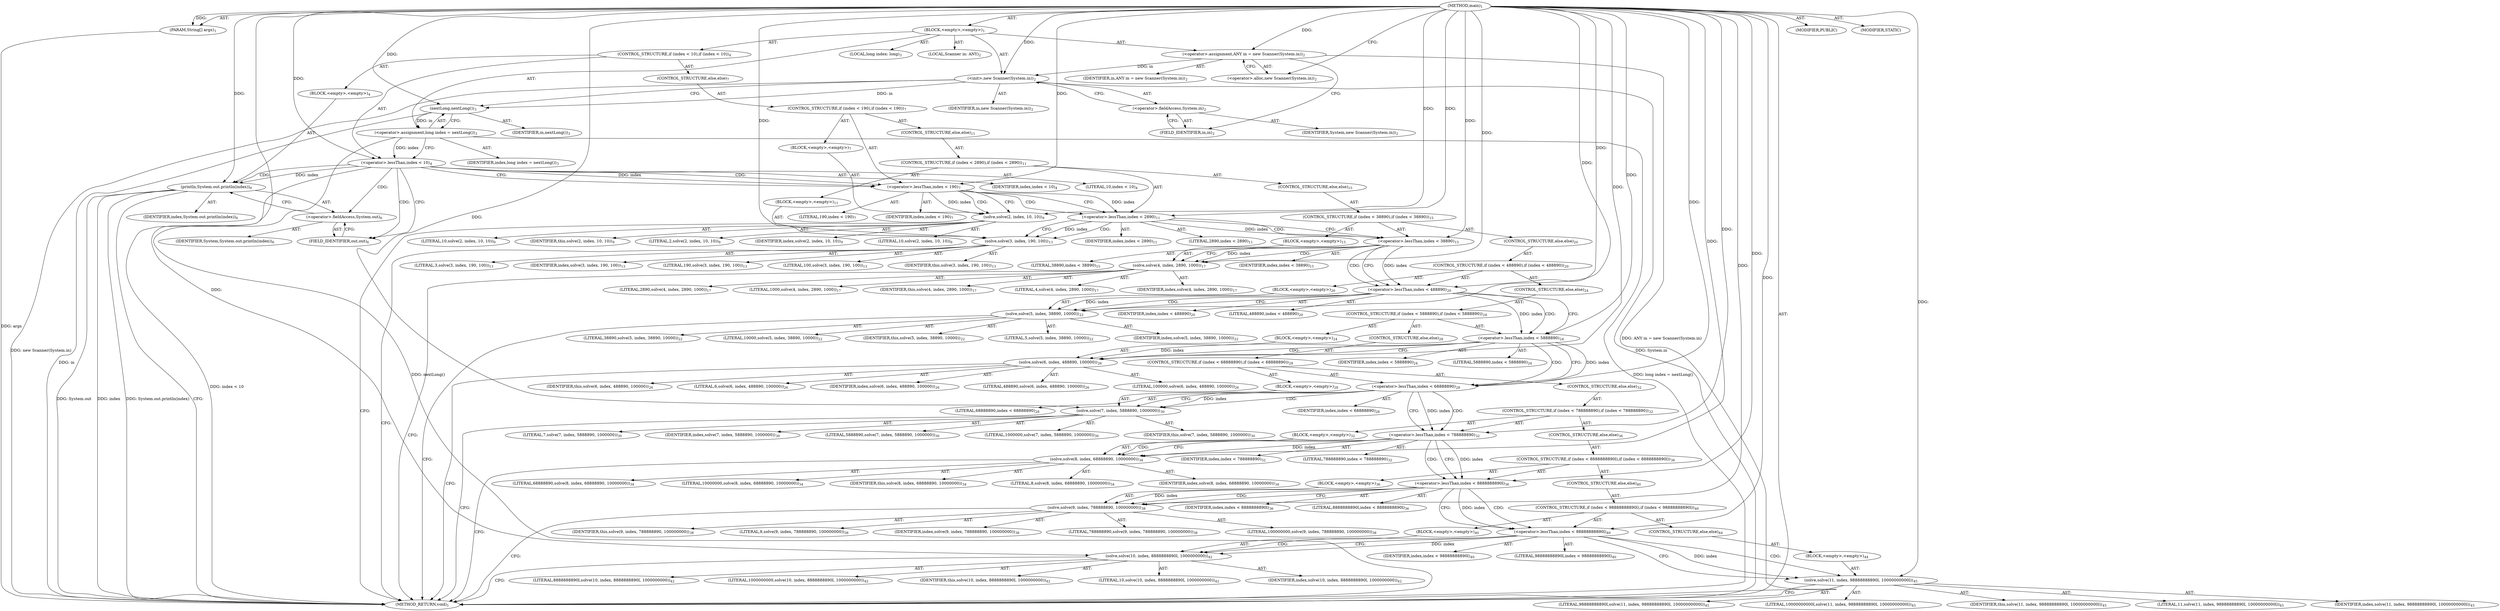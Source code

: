 digraph "main" {  
"19" [label = <(METHOD,main)<SUB>1</SUB>> ]
"20" [label = <(PARAM,String[] args)<SUB>1</SUB>> ]
"21" [label = <(BLOCK,&lt;empty&gt;,&lt;empty&gt;)<SUB>1</SUB>> ]
"4" [label = <(LOCAL,Scanner in: ANY)<SUB>2</SUB>> ]
"22" [label = <(&lt;operator&gt;.assignment,ANY in = new Scanner(System.in))<SUB>2</SUB>> ]
"23" [label = <(IDENTIFIER,in,ANY in = new Scanner(System.in))<SUB>2</SUB>> ]
"24" [label = <(&lt;operator&gt;.alloc,new Scanner(System.in))<SUB>2</SUB>> ]
"25" [label = <(&lt;init&gt;,new Scanner(System.in))<SUB>2</SUB>> ]
"3" [label = <(IDENTIFIER,in,new Scanner(System.in))<SUB>2</SUB>> ]
"26" [label = <(&lt;operator&gt;.fieldAccess,System.in)<SUB>2</SUB>> ]
"27" [label = <(IDENTIFIER,System,new Scanner(System.in))<SUB>2</SUB>> ]
"28" [label = <(FIELD_IDENTIFIER,in,in)<SUB>2</SUB>> ]
"29" [label = <(LOCAL,long index: long)<SUB>3</SUB>> ]
"30" [label = <(&lt;operator&gt;.assignment,long index = nextLong())<SUB>3</SUB>> ]
"31" [label = <(IDENTIFIER,index,long index = nextLong())<SUB>3</SUB>> ]
"32" [label = <(nextLong,nextLong())<SUB>3</SUB>> ]
"33" [label = <(IDENTIFIER,in,nextLong())<SUB>3</SUB>> ]
"34" [label = <(CONTROL_STRUCTURE,if (index &lt; 10),if (index &lt; 10))<SUB>4</SUB>> ]
"35" [label = <(&lt;operator&gt;.lessThan,index &lt; 10)<SUB>4</SUB>> ]
"36" [label = <(IDENTIFIER,index,index &lt; 10)<SUB>4</SUB>> ]
"37" [label = <(LITERAL,10,index &lt; 10)<SUB>4</SUB>> ]
"38" [label = <(BLOCK,&lt;empty&gt;,&lt;empty&gt;)<SUB>4</SUB>> ]
"39" [label = <(println,System.out.println(index))<SUB>6</SUB>> ]
"40" [label = <(&lt;operator&gt;.fieldAccess,System.out)<SUB>6</SUB>> ]
"41" [label = <(IDENTIFIER,System,System.out.println(index))<SUB>6</SUB>> ]
"42" [label = <(FIELD_IDENTIFIER,out,out)<SUB>6</SUB>> ]
"43" [label = <(IDENTIFIER,index,System.out.println(index))<SUB>6</SUB>> ]
"44" [label = <(CONTROL_STRUCTURE,else,else)<SUB>7</SUB>> ]
"45" [label = <(CONTROL_STRUCTURE,if (index &lt; 190),if (index &lt; 190))<SUB>7</SUB>> ]
"46" [label = <(&lt;operator&gt;.lessThan,index &lt; 190)<SUB>7</SUB>> ]
"47" [label = <(IDENTIFIER,index,index &lt; 190)<SUB>7</SUB>> ]
"48" [label = <(LITERAL,190,index &lt; 190)<SUB>7</SUB>> ]
"49" [label = <(BLOCK,&lt;empty&gt;,&lt;empty&gt;)<SUB>7</SUB>> ]
"50" [label = <(solve,solve(2, index, 10, 10))<SUB>9</SUB>> ]
"51" [label = <(IDENTIFIER,this,solve(2, index, 10, 10))<SUB>9</SUB>> ]
"52" [label = <(LITERAL,2,solve(2, index, 10, 10))<SUB>9</SUB>> ]
"53" [label = <(IDENTIFIER,index,solve(2, index, 10, 10))<SUB>9</SUB>> ]
"54" [label = <(LITERAL,10,solve(2, index, 10, 10))<SUB>9</SUB>> ]
"55" [label = <(LITERAL,10,solve(2, index, 10, 10))<SUB>9</SUB>> ]
"56" [label = <(CONTROL_STRUCTURE,else,else)<SUB>11</SUB>> ]
"57" [label = <(CONTROL_STRUCTURE,if (index &lt; 2890),if (index &lt; 2890))<SUB>11</SUB>> ]
"58" [label = <(&lt;operator&gt;.lessThan,index &lt; 2890)<SUB>11</SUB>> ]
"59" [label = <(IDENTIFIER,index,index &lt; 2890)<SUB>11</SUB>> ]
"60" [label = <(LITERAL,2890,index &lt; 2890)<SUB>11</SUB>> ]
"61" [label = <(BLOCK,&lt;empty&gt;,&lt;empty&gt;)<SUB>11</SUB>> ]
"62" [label = <(solve,solve(3, index, 190, 100))<SUB>13</SUB>> ]
"63" [label = <(IDENTIFIER,this,solve(3, index, 190, 100))<SUB>13</SUB>> ]
"64" [label = <(LITERAL,3,solve(3, index, 190, 100))<SUB>13</SUB>> ]
"65" [label = <(IDENTIFIER,index,solve(3, index, 190, 100))<SUB>13</SUB>> ]
"66" [label = <(LITERAL,190,solve(3, index, 190, 100))<SUB>13</SUB>> ]
"67" [label = <(LITERAL,100,solve(3, index, 190, 100))<SUB>13</SUB>> ]
"68" [label = <(CONTROL_STRUCTURE,else,else)<SUB>15</SUB>> ]
"69" [label = <(CONTROL_STRUCTURE,if (index &lt; 38890),if (index &lt; 38890))<SUB>15</SUB>> ]
"70" [label = <(&lt;operator&gt;.lessThan,index &lt; 38890)<SUB>15</SUB>> ]
"71" [label = <(IDENTIFIER,index,index &lt; 38890)<SUB>15</SUB>> ]
"72" [label = <(LITERAL,38890,index &lt; 38890)<SUB>15</SUB>> ]
"73" [label = <(BLOCK,&lt;empty&gt;,&lt;empty&gt;)<SUB>15</SUB>> ]
"74" [label = <(solve,solve(4, index, 2890, 1000))<SUB>17</SUB>> ]
"75" [label = <(IDENTIFIER,this,solve(4, index, 2890, 1000))<SUB>17</SUB>> ]
"76" [label = <(LITERAL,4,solve(4, index, 2890, 1000))<SUB>17</SUB>> ]
"77" [label = <(IDENTIFIER,index,solve(4, index, 2890, 1000))<SUB>17</SUB>> ]
"78" [label = <(LITERAL,2890,solve(4, index, 2890, 1000))<SUB>17</SUB>> ]
"79" [label = <(LITERAL,1000,solve(4, index, 2890, 1000))<SUB>17</SUB>> ]
"80" [label = <(CONTROL_STRUCTURE,else,else)<SUB>20</SUB>> ]
"81" [label = <(CONTROL_STRUCTURE,if (index &lt; 488890),if (index &lt; 488890))<SUB>20</SUB>> ]
"82" [label = <(&lt;operator&gt;.lessThan,index &lt; 488890)<SUB>20</SUB>> ]
"83" [label = <(IDENTIFIER,index,index &lt; 488890)<SUB>20</SUB>> ]
"84" [label = <(LITERAL,488890,index &lt; 488890)<SUB>20</SUB>> ]
"85" [label = <(BLOCK,&lt;empty&gt;,&lt;empty&gt;)<SUB>20</SUB>> ]
"86" [label = <(solve,solve(5, index, 38890, 10000))<SUB>22</SUB>> ]
"87" [label = <(IDENTIFIER,this,solve(5, index, 38890, 10000))<SUB>22</SUB>> ]
"88" [label = <(LITERAL,5,solve(5, index, 38890, 10000))<SUB>22</SUB>> ]
"89" [label = <(IDENTIFIER,index,solve(5, index, 38890, 10000))<SUB>22</SUB>> ]
"90" [label = <(LITERAL,38890,solve(5, index, 38890, 10000))<SUB>22</SUB>> ]
"91" [label = <(LITERAL,10000,solve(5, index, 38890, 10000))<SUB>22</SUB>> ]
"92" [label = <(CONTROL_STRUCTURE,else,else)<SUB>24</SUB>> ]
"93" [label = <(CONTROL_STRUCTURE,if (index &lt; 5888890),if (index &lt; 5888890))<SUB>24</SUB>> ]
"94" [label = <(&lt;operator&gt;.lessThan,index &lt; 5888890)<SUB>24</SUB>> ]
"95" [label = <(IDENTIFIER,index,index &lt; 5888890)<SUB>24</SUB>> ]
"96" [label = <(LITERAL,5888890,index &lt; 5888890)<SUB>24</SUB>> ]
"97" [label = <(BLOCK,&lt;empty&gt;,&lt;empty&gt;)<SUB>24</SUB>> ]
"98" [label = <(solve,solve(6, index, 488890, 100000))<SUB>26</SUB>> ]
"99" [label = <(IDENTIFIER,this,solve(6, index, 488890, 100000))<SUB>26</SUB>> ]
"100" [label = <(LITERAL,6,solve(6, index, 488890, 100000))<SUB>26</SUB>> ]
"101" [label = <(IDENTIFIER,index,solve(6, index, 488890, 100000))<SUB>26</SUB>> ]
"102" [label = <(LITERAL,488890,solve(6, index, 488890, 100000))<SUB>26</SUB>> ]
"103" [label = <(LITERAL,100000,solve(6, index, 488890, 100000))<SUB>26</SUB>> ]
"104" [label = <(CONTROL_STRUCTURE,else,else)<SUB>28</SUB>> ]
"105" [label = <(CONTROL_STRUCTURE,if (index &lt; 68888890),if (index &lt; 68888890))<SUB>28</SUB>> ]
"106" [label = <(&lt;operator&gt;.lessThan,index &lt; 68888890)<SUB>28</SUB>> ]
"107" [label = <(IDENTIFIER,index,index &lt; 68888890)<SUB>28</SUB>> ]
"108" [label = <(LITERAL,68888890,index &lt; 68888890)<SUB>28</SUB>> ]
"109" [label = <(BLOCK,&lt;empty&gt;,&lt;empty&gt;)<SUB>28</SUB>> ]
"110" [label = <(solve,solve(7, index, 5888890, 1000000))<SUB>30</SUB>> ]
"111" [label = <(IDENTIFIER,this,solve(7, index, 5888890, 1000000))<SUB>30</SUB>> ]
"112" [label = <(LITERAL,7,solve(7, index, 5888890, 1000000))<SUB>30</SUB>> ]
"113" [label = <(IDENTIFIER,index,solve(7, index, 5888890, 1000000))<SUB>30</SUB>> ]
"114" [label = <(LITERAL,5888890,solve(7, index, 5888890, 1000000))<SUB>30</SUB>> ]
"115" [label = <(LITERAL,1000000,solve(7, index, 5888890, 1000000))<SUB>30</SUB>> ]
"116" [label = <(CONTROL_STRUCTURE,else,else)<SUB>32</SUB>> ]
"117" [label = <(CONTROL_STRUCTURE,if (index &lt; 788888890),if (index &lt; 788888890))<SUB>32</SUB>> ]
"118" [label = <(&lt;operator&gt;.lessThan,index &lt; 788888890)<SUB>32</SUB>> ]
"119" [label = <(IDENTIFIER,index,index &lt; 788888890)<SUB>32</SUB>> ]
"120" [label = <(LITERAL,788888890,index &lt; 788888890)<SUB>32</SUB>> ]
"121" [label = <(BLOCK,&lt;empty&gt;,&lt;empty&gt;)<SUB>32</SUB>> ]
"122" [label = <(solve,solve(8, index, 68888890, 10000000))<SUB>34</SUB>> ]
"123" [label = <(IDENTIFIER,this,solve(8, index, 68888890, 10000000))<SUB>34</SUB>> ]
"124" [label = <(LITERAL,8,solve(8, index, 68888890, 10000000))<SUB>34</SUB>> ]
"125" [label = <(IDENTIFIER,index,solve(8, index, 68888890, 10000000))<SUB>34</SUB>> ]
"126" [label = <(LITERAL,68888890,solve(8, index, 68888890, 10000000))<SUB>34</SUB>> ]
"127" [label = <(LITERAL,10000000,solve(8, index, 68888890, 10000000))<SUB>34</SUB>> ]
"128" [label = <(CONTROL_STRUCTURE,else,else)<SUB>36</SUB>> ]
"129" [label = <(CONTROL_STRUCTURE,if (index &lt; 8888888890l),if (index &lt; 8888888890l))<SUB>36</SUB>> ]
"130" [label = <(&lt;operator&gt;.lessThan,index &lt; 8888888890l)<SUB>36</SUB>> ]
"131" [label = <(IDENTIFIER,index,index &lt; 8888888890l)<SUB>36</SUB>> ]
"132" [label = <(LITERAL,8888888890l,index &lt; 8888888890l)<SUB>36</SUB>> ]
"133" [label = <(BLOCK,&lt;empty&gt;,&lt;empty&gt;)<SUB>36</SUB>> ]
"134" [label = <(solve,solve(9, index, 788888890, 100000000))<SUB>38</SUB>> ]
"135" [label = <(IDENTIFIER,this,solve(9, index, 788888890, 100000000))<SUB>38</SUB>> ]
"136" [label = <(LITERAL,9,solve(9, index, 788888890, 100000000))<SUB>38</SUB>> ]
"137" [label = <(IDENTIFIER,index,solve(9, index, 788888890, 100000000))<SUB>38</SUB>> ]
"138" [label = <(LITERAL,788888890,solve(9, index, 788888890, 100000000))<SUB>38</SUB>> ]
"139" [label = <(LITERAL,100000000,solve(9, index, 788888890, 100000000))<SUB>38</SUB>> ]
"140" [label = <(CONTROL_STRUCTURE,else,else)<SUB>40</SUB>> ]
"141" [label = <(CONTROL_STRUCTURE,if (index &lt; 98888888890l),if (index &lt; 98888888890l))<SUB>40</SUB>> ]
"142" [label = <(&lt;operator&gt;.lessThan,index &lt; 98888888890l)<SUB>40</SUB>> ]
"143" [label = <(IDENTIFIER,index,index &lt; 98888888890l)<SUB>40</SUB>> ]
"144" [label = <(LITERAL,98888888890l,index &lt; 98888888890l)<SUB>40</SUB>> ]
"145" [label = <(BLOCK,&lt;empty&gt;,&lt;empty&gt;)<SUB>40</SUB>> ]
"146" [label = <(solve,solve(10, index, 8888888890l, 1000000000))<SUB>42</SUB>> ]
"147" [label = <(IDENTIFIER,this,solve(10, index, 8888888890l, 1000000000))<SUB>42</SUB>> ]
"148" [label = <(LITERAL,10,solve(10, index, 8888888890l, 1000000000))<SUB>42</SUB>> ]
"149" [label = <(IDENTIFIER,index,solve(10, index, 8888888890l, 1000000000))<SUB>42</SUB>> ]
"150" [label = <(LITERAL,8888888890l,solve(10, index, 8888888890l, 1000000000))<SUB>42</SUB>> ]
"151" [label = <(LITERAL,1000000000,solve(10, index, 8888888890l, 1000000000))<SUB>42</SUB>> ]
"152" [label = <(CONTROL_STRUCTURE,else,else)<SUB>44</SUB>> ]
"153" [label = <(BLOCK,&lt;empty&gt;,&lt;empty&gt;)<SUB>44</SUB>> ]
"154" [label = <(solve,solve(11, index, 98888888890l, 10000000000l))<SUB>45</SUB>> ]
"155" [label = <(IDENTIFIER,this,solve(11, index, 98888888890l, 10000000000l))<SUB>45</SUB>> ]
"156" [label = <(LITERAL,11,solve(11, index, 98888888890l, 10000000000l))<SUB>45</SUB>> ]
"157" [label = <(IDENTIFIER,index,solve(11, index, 98888888890l, 10000000000l))<SUB>45</SUB>> ]
"158" [label = <(LITERAL,98888888890l,solve(11, index, 98888888890l, 10000000000l))<SUB>45</SUB>> ]
"159" [label = <(LITERAL,10000000000l,solve(11, index, 98888888890l, 10000000000l))<SUB>45</SUB>> ]
"160" [label = <(MODIFIER,PUBLIC)> ]
"161" [label = <(MODIFIER,STATIC)> ]
"162" [label = <(METHOD_RETURN,void)<SUB>1</SUB>> ]
  "19" -> "20"  [ label = "AST: "] 
  "19" -> "21"  [ label = "AST: "] 
  "19" -> "160"  [ label = "AST: "] 
  "19" -> "161"  [ label = "AST: "] 
  "19" -> "162"  [ label = "AST: "] 
  "21" -> "4"  [ label = "AST: "] 
  "21" -> "22"  [ label = "AST: "] 
  "21" -> "25"  [ label = "AST: "] 
  "21" -> "29"  [ label = "AST: "] 
  "21" -> "30"  [ label = "AST: "] 
  "21" -> "34"  [ label = "AST: "] 
  "22" -> "23"  [ label = "AST: "] 
  "22" -> "24"  [ label = "AST: "] 
  "25" -> "3"  [ label = "AST: "] 
  "25" -> "26"  [ label = "AST: "] 
  "26" -> "27"  [ label = "AST: "] 
  "26" -> "28"  [ label = "AST: "] 
  "30" -> "31"  [ label = "AST: "] 
  "30" -> "32"  [ label = "AST: "] 
  "32" -> "33"  [ label = "AST: "] 
  "34" -> "35"  [ label = "AST: "] 
  "34" -> "38"  [ label = "AST: "] 
  "34" -> "44"  [ label = "AST: "] 
  "35" -> "36"  [ label = "AST: "] 
  "35" -> "37"  [ label = "AST: "] 
  "38" -> "39"  [ label = "AST: "] 
  "39" -> "40"  [ label = "AST: "] 
  "39" -> "43"  [ label = "AST: "] 
  "40" -> "41"  [ label = "AST: "] 
  "40" -> "42"  [ label = "AST: "] 
  "44" -> "45"  [ label = "AST: "] 
  "45" -> "46"  [ label = "AST: "] 
  "45" -> "49"  [ label = "AST: "] 
  "45" -> "56"  [ label = "AST: "] 
  "46" -> "47"  [ label = "AST: "] 
  "46" -> "48"  [ label = "AST: "] 
  "49" -> "50"  [ label = "AST: "] 
  "50" -> "51"  [ label = "AST: "] 
  "50" -> "52"  [ label = "AST: "] 
  "50" -> "53"  [ label = "AST: "] 
  "50" -> "54"  [ label = "AST: "] 
  "50" -> "55"  [ label = "AST: "] 
  "56" -> "57"  [ label = "AST: "] 
  "57" -> "58"  [ label = "AST: "] 
  "57" -> "61"  [ label = "AST: "] 
  "57" -> "68"  [ label = "AST: "] 
  "58" -> "59"  [ label = "AST: "] 
  "58" -> "60"  [ label = "AST: "] 
  "61" -> "62"  [ label = "AST: "] 
  "62" -> "63"  [ label = "AST: "] 
  "62" -> "64"  [ label = "AST: "] 
  "62" -> "65"  [ label = "AST: "] 
  "62" -> "66"  [ label = "AST: "] 
  "62" -> "67"  [ label = "AST: "] 
  "68" -> "69"  [ label = "AST: "] 
  "69" -> "70"  [ label = "AST: "] 
  "69" -> "73"  [ label = "AST: "] 
  "69" -> "80"  [ label = "AST: "] 
  "70" -> "71"  [ label = "AST: "] 
  "70" -> "72"  [ label = "AST: "] 
  "73" -> "74"  [ label = "AST: "] 
  "74" -> "75"  [ label = "AST: "] 
  "74" -> "76"  [ label = "AST: "] 
  "74" -> "77"  [ label = "AST: "] 
  "74" -> "78"  [ label = "AST: "] 
  "74" -> "79"  [ label = "AST: "] 
  "80" -> "81"  [ label = "AST: "] 
  "81" -> "82"  [ label = "AST: "] 
  "81" -> "85"  [ label = "AST: "] 
  "81" -> "92"  [ label = "AST: "] 
  "82" -> "83"  [ label = "AST: "] 
  "82" -> "84"  [ label = "AST: "] 
  "85" -> "86"  [ label = "AST: "] 
  "86" -> "87"  [ label = "AST: "] 
  "86" -> "88"  [ label = "AST: "] 
  "86" -> "89"  [ label = "AST: "] 
  "86" -> "90"  [ label = "AST: "] 
  "86" -> "91"  [ label = "AST: "] 
  "92" -> "93"  [ label = "AST: "] 
  "93" -> "94"  [ label = "AST: "] 
  "93" -> "97"  [ label = "AST: "] 
  "93" -> "104"  [ label = "AST: "] 
  "94" -> "95"  [ label = "AST: "] 
  "94" -> "96"  [ label = "AST: "] 
  "97" -> "98"  [ label = "AST: "] 
  "98" -> "99"  [ label = "AST: "] 
  "98" -> "100"  [ label = "AST: "] 
  "98" -> "101"  [ label = "AST: "] 
  "98" -> "102"  [ label = "AST: "] 
  "98" -> "103"  [ label = "AST: "] 
  "104" -> "105"  [ label = "AST: "] 
  "105" -> "106"  [ label = "AST: "] 
  "105" -> "109"  [ label = "AST: "] 
  "105" -> "116"  [ label = "AST: "] 
  "106" -> "107"  [ label = "AST: "] 
  "106" -> "108"  [ label = "AST: "] 
  "109" -> "110"  [ label = "AST: "] 
  "110" -> "111"  [ label = "AST: "] 
  "110" -> "112"  [ label = "AST: "] 
  "110" -> "113"  [ label = "AST: "] 
  "110" -> "114"  [ label = "AST: "] 
  "110" -> "115"  [ label = "AST: "] 
  "116" -> "117"  [ label = "AST: "] 
  "117" -> "118"  [ label = "AST: "] 
  "117" -> "121"  [ label = "AST: "] 
  "117" -> "128"  [ label = "AST: "] 
  "118" -> "119"  [ label = "AST: "] 
  "118" -> "120"  [ label = "AST: "] 
  "121" -> "122"  [ label = "AST: "] 
  "122" -> "123"  [ label = "AST: "] 
  "122" -> "124"  [ label = "AST: "] 
  "122" -> "125"  [ label = "AST: "] 
  "122" -> "126"  [ label = "AST: "] 
  "122" -> "127"  [ label = "AST: "] 
  "128" -> "129"  [ label = "AST: "] 
  "129" -> "130"  [ label = "AST: "] 
  "129" -> "133"  [ label = "AST: "] 
  "129" -> "140"  [ label = "AST: "] 
  "130" -> "131"  [ label = "AST: "] 
  "130" -> "132"  [ label = "AST: "] 
  "133" -> "134"  [ label = "AST: "] 
  "134" -> "135"  [ label = "AST: "] 
  "134" -> "136"  [ label = "AST: "] 
  "134" -> "137"  [ label = "AST: "] 
  "134" -> "138"  [ label = "AST: "] 
  "134" -> "139"  [ label = "AST: "] 
  "140" -> "141"  [ label = "AST: "] 
  "141" -> "142"  [ label = "AST: "] 
  "141" -> "145"  [ label = "AST: "] 
  "141" -> "152"  [ label = "AST: "] 
  "142" -> "143"  [ label = "AST: "] 
  "142" -> "144"  [ label = "AST: "] 
  "145" -> "146"  [ label = "AST: "] 
  "146" -> "147"  [ label = "AST: "] 
  "146" -> "148"  [ label = "AST: "] 
  "146" -> "149"  [ label = "AST: "] 
  "146" -> "150"  [ label = "AST: "] 
  "146" -> "151"  [ label = "AST: "] 
  "152" -> "153"  [ label = "AST: "] 
  "153" -> "154"  [ label = "AST: "] 
  "154" -> "155"  [ label = "AST: "] 
  "154" -> "156"  [ label = "AST: "] 
  "154" -> "157"  [ label = "AST: "] 
  "154" -> "158"  [ label = "AST: "] 
  "154" -> "159"  [ label = "AST: "] 
  "22" -> "28"  [ label = "CFG: "] 
  "25" -> "32"  [ label = "CFG: "] 
  "30" -> "35"  [ label = "CFG: "] 
  "24" -> "22"  [ label = "CFG: "] 
  "26" -> "25"  [ label = "CFG: "] 
  "32" -> "30"  [ label = "CFG: "] 
  "35" -> "42"  [ label = "CFG: "] 
  "35" -> "46"  [ label = "CFG: "] 
  "28" -> "26"  [ label = "CFG: "] 
  "39" -> "162"  [ label = "CFG: "] 
  "40" -> "39"  [ label = "CFG: "] 
  "46" -> "50"  [ label = "CFG: "] 
  "46" -> "58"  [ label = "CFG: "] 
  "42" -> "40"  [ label = "CFG: "] 
  "50" -> "162"  [ label = "CFG: "] 
  "58" -> "62"  [ label = "CFG: "] 
  "58" -> "70"  [ label = "CFG: "] 
  "62" -> "162"  [ label = "CFG: "] 
  "70" -> "74"  [ label = "CFG: "] 
  "70" -> "82"  [ label = "CFG: "] 
  "74" -> "162"  [ label = "CFG: "] 
  "82" -> "86"  [ label = "CFG: "] 
  "82" -> "94"  [ label = "CFG: "] 
  "86" -> "162"  [ label = "CFG: "] 
  "94" -> "98"  [ label = "CFG: "] 
  "94" -> "106"  [ label = "CFG: "] 
  "98" -> "162"  [ label = "CFG: "] 
  "106" -> "110"  [ label = "CFG: "] 
  "106" -> "118"  [ label = "CFG: "] 
  "110" -> "162"  [ label = "CFG: "] 
  "118" -> "122"  [ label = "CFG: "] 
  "118" -> "130"  [ label = "CFG: "] 
  "122" -> "162"  [ label = "CFG: "] 
  "130" -> "134"  [ label = "CFG: "] 
  "130" -> "142"  [ label = "CFG: "] 
  "134" -> "162"  [ label = "CFG: "] 
  "142" -> "146"  [ label = "CFG: "] 
  "142" -> "154"  [ label = "CFG: "] 
  "146" -> "162"  [ label = "CFG: "] 
  "154" -> "162"  [ label = "CFG: "] 
  "19" -> "24"  [ label = "CFG: "] 
  "20" -> "162"  [ label = "DDG: args"] 
  "22" -> "162"  [ label = "DDG: ANY in = new Scanner(System.in)"] 
  "25" -> "162"  [ label = "DDG: System.in"] 
  "25" -> "162"  [ label = "DDG: new Scanner(System.in)"] 
  "32" -> "162"  [ label = "DDG: in"] 
  "30" -> "162"  [ label = "DDG: nextLong()"] 
  "30" -> "162"  [ label = "DDG: long index = nextLong()"] 
  "35" -> "162"  [ label = "DDG: index &lt; 10"] 
  "39" -> "162"  [ label = "DDG: System.out"] 
  "39" -> "162"  [ label = "DDG: index"] 
  "39" -> "162"  [ label = "DDG: System.out.println(index)"] 
  "19" -> "20"  [ label = "DDG: "] 
  "19" -> "22"  [ label = "DDG: "] 
  "32" -> "30"  [ label = "DDG: in"] 
  "22" -> "25"  [ label = "DDG: in"] 
  "19" -> "25"  [ label = "DDG: "] 
  "25" -> "32"  [ label = "DDG: in"] 
  "19" -> "32"  [ label = "DDG: "] 
  "30" -> "35"  [ label = "DDG: index"] 
  "19" -> "35"  [ label = "DDG: "] 
  "35" -> "39"  [ label = "DDG: index"] 
  "19" -> "39"  [ label = "DDG: "] 
  "35" -> "46"  [ label = "DDG: index"] 
  "19" -> "46"  [ label = "DDG: "] 
  "19" -> "50"  [ label = "DDG: "] 
  "46" -> "50"  [ label = "DDG: index"] 
  "46" -> "58"  [ label = "DDG: index"] 
  "19" -> "58"  [ label = "DDG: "] 
  "19" -> "62"  [ label = "DDG: "] 
  "58" -> "62"  [ label = "DDG: index"] 
  "58" -> "70"  [ label = "DDG: index"] 
  "19" -> "70"  [ label = "DDG: "] 
  "19" -> "74"  [ label = "DDG: "] 
  "70" -> "74"  [ label = "DDG: index"] 
  "70" -> "82"  [ label = "DDG: index"] 
  "19" -> "82"  [ label = "DDG: "] 
  "19" -> "86"  [ label = "DDG: "] 
  "82" -> "86"  [ label = "DDG: index"] 
  "82" -> "94"  [ label = "DDG: index"] 
  "19" -> "94"  [ label = "DDG: "] 
  "19" -> "98"  [ label = "DDG: "] 
  "94" -> "98"  [ label = "DDG: index"] 
  "94" -> "106"  [ label = "DDG: index"] 
  "19" -> "106"  [ label = "DDG: "] 
  "19" -> "110"  [ label = "DDG: "] 
  "106" -> "110"  [ label = "DDG: index"] 
  "106" -> "118"  [ label = "DDG: index"] 
  "19" -> "118"  [ label = "DDG: "] 
  "19" -> "122"  [ label = "DDG: "] 
  "118" -> "122"  [ label = "DDG: index"] 
  "118" -> "130"  [ label = "DDG: index"] 
  "19" -> "130"  [ label = "DDG: "] 
  "19" -> "134"  [ label = "DDG: "] 
  "130" -> "134"  [ label = "DDG: index"] 
  "130" -> "142"  [ label = "DDG: index"] 
  "19" -> "142"  [ label = "DDG: "] 
  "19" -> "146"  [ label = "DDG: "] 
  "142" -> "146"  [ label = "DDG: index"] 
  "19" -> "154"  [ label = "DDG: "] 
  "142" -> "154"  [ label = "DDG: index"] 
  "35" -> "42"  [ label = "CDG: "] 
  "35" -> "46"  [ label = "CDG: "] 
  "35" -> "40"  [ label = "CDG: "] 
  "35" -> "39"  [ label = "CDG: "] 
  "46" -> "50"  [ label = "CDG: "] 
  "46" -> "58"  [ label = "CDG: "] 
  "58" -> "70"  [ label = "CDG: "] 
  "58" -> "62"  [ label = "CDG: "] 
  "70" -> "74"  [ label = "CDG: "] 
  "70" -> "82"  [ label = "CDG: "] 
  "82" -> "94"  [ label = "CDG: "] 
  "82" -> "86"  [ label = "CDG: "] 
  "94" -> "98"  [ label = "CDG: "] 
  "94" -> "106"  [ label = "CDG: "] 
  "106" -> "118"  [ label = "CDG: "] 
  "106" -> "110"  [ label = "CDG: "] 
  "118" -> "122"  [ label = "CDG: "] 
  "118" -> "130"  [ label = "CDG: "] 
  "130" -> "142"  [ label = "CDG: "] 
  "130" -> "134"  [ label = "CDG: "] 
  "142" -> "154"  [ label = "CDG: "] 
  "142" -> "146"  [ label = "CDG: "] 
}
